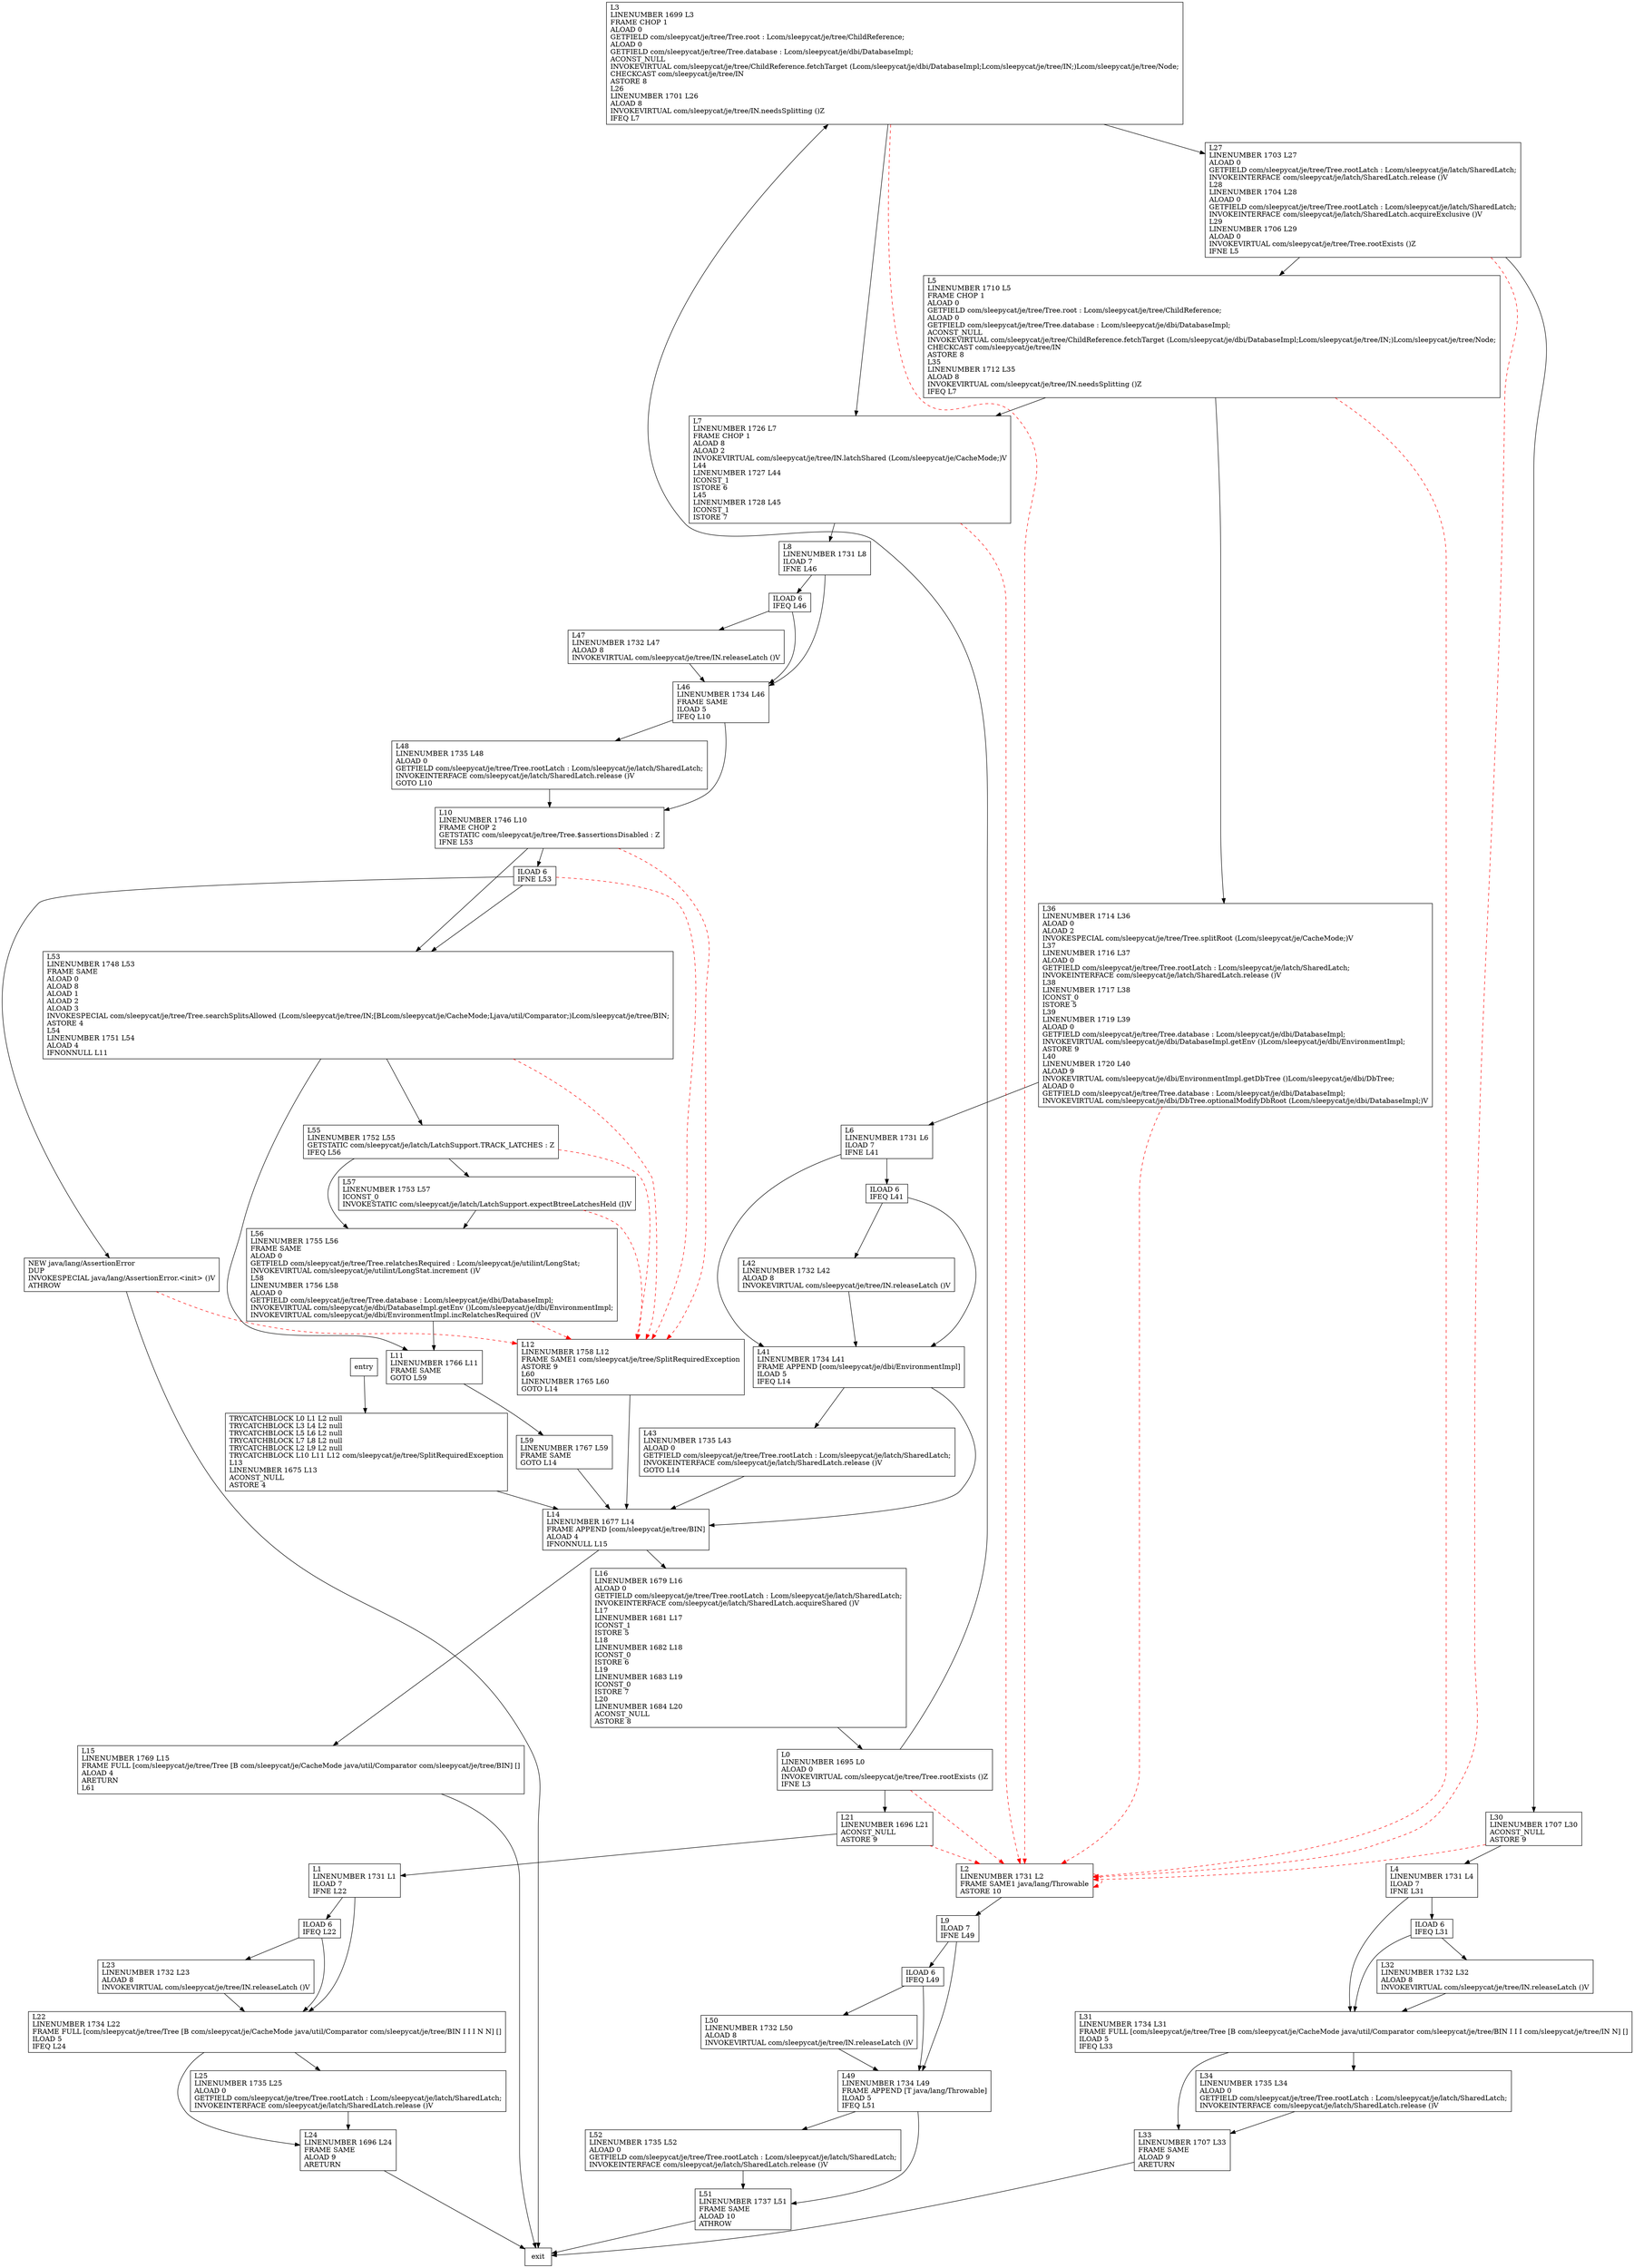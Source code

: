 digraph searchSplitsAllowed {
node [shape=record];
93876350 [label="ILOAD 6\lIFEQ L22\l"];
635514563 [label="L1\lLINENUMBER 1731 L1\lILOAD 7\lIFNE L22\l"];
1328164616 [label="L3\lLINENUMBER 1699 L3\lFRAME CHOP 1\lALOAD 0\lGETFIELD com/sleepycat/je/tree/Tree.root : Lcom/sleepycat/je/tree/ChildReference;\lALOAD 0\lGETFIELD com/sleepycat/je/tree/Tree.database : Lcom/sleepycat/je/dbi/DatabaseImpl;\lACONST_NULL\lINVOKEVIRTUAL com/sleepycat/je/tree/ChildReference.fetchTarget (Lcom/sleepycat/je/dbi/DatabaseImpl;Lcom/sleepycat/je/tree/IN;)Lcom/sleepycat/je/tree/Node;\lCHECKCAST com/sleepycat/je/tree/IN\lASTORE 8\lL26\lLINENUMBER 1701 L26\lALOAD 8\lINVOKEVIRTUAL com/sleepycat/je/tree/IN.needsSplitting ()Z\lIFEQ L7\l"];
930545152 [label="L22\lLINENUMBER 1734 L22\lFRAME FULL [com/sleepycat/je/tree/Tree [B com/sleepycat/je/CacheMode java/util/Comparator com/sleepycat/je/tree/BIN I I I N N] []\lILOAD 5\lIFEQ L24\l"];
101390745 [label="L46\lLINENUMBER 1734 L46\lFRAME SAME\lILOAD 5\lIFEQ L10\l"];
1242622684 [label="L33\lLINENUMBER 1707 L33\lFRAME SAME\lALOAD 9\lARETURN\l"];
1593183529 [label="L31\lLINENUMBER 1734 L31\lFRAME FULL [com/sleepycat/je/tree/Tree [B com/sleepycat/je/CacheMode java/util/Comparator com/sleepycat/je/tree/BIN I I I com/sleepycat/je/tree/IN N] []\lILOAD 5\lIFEQ L33\l"];
912157533 [label="L10\lLINENUMBER 1746 L10\lFRAME CHOP 2\lGETSTATIC com/sleepycat/je/tree/Tree.$assertionsDisabled : Z\lIFNE L53\l"];
1478398148 [label="L8\lLINENUMBER 1731 L8\lILOAD 7\lIFNE L46\l"];
2146771099 [label="L2\lLINENUMBER 1731 L2\lFRAME SAME1 java/lang/Throwable\lASTORE 10\l"];
514759853 [label="ILOAD 6\lIFNE L53\l"];
1929919119 [label="L16\lLINENUMBER 1679 L16\lALOAD 0\lGETFIELD com/sleepycat/je/tree/Tree.rootLatch : Lcom/sleepycat/je/latch/SharedLatch;\lINVOKEINTERFACE com/sleepycat/je/latch/SharedLatch.acquireShared ()V\lL17\lLINENUMBER 1681 L17\lICONST_1\lISTORE 5\lL18\lLINENUMBER 1682 L18\lICONST_0\lISTORE 6\lL19\lLINENUMBER 1683 L19\lICONST_0\lISTORE 7\lL20\lLINENUMBER 1684 L20\lACONST_NULL\lASTORE 8\l"];
656286459 [label="L25\lLINENUMBER 1735 L25\lALOAD 0\lGETFIELD com/sleepycat/je/tree/Tree.rootLatch : Lcom/sleepycat/je/latch/SharedLatch;\lINVOKEINTERFACE com/sleepycat/je/latch/SharedLatch.release ()V\l"];
1671491277 [label="L36\lLINENUMBER 1714 L36\lALOAD 0\lALOAD 2\lINVOKESPECIAL com/sleepycat/je/tree/Tree.splitRoot (Lcom/sleepycat/je/CacheMode;)V\lL37\lLINENUMBER 1716 L37\lALOAD 0\lGETFIELD com/sleepycat/je/tree/Tree.rootLatch : Lcom/sleepycat/je/latch/SharedLatch;\lINVOKEINTERFACE com/sleepycat/je/latch/SharedLatch.release ()V\lL38\lLINENUMBER 1717 L38\lICONST_0\lISTORE 5\lL39\lLINENUMBER 1719 L39\lALOAD 0\lGETFIELD com/sleepycat/je/tree/Tree.database : Lcom/sleepycat/je/dbi/DatabaseImpl;\lINVOKEVIRTUAL com/sleepycat/je/dbi/DatabaseImpl.getEnv ()Lcom/sleepycat/je/dbi/EnvironmentImpl;\lASTORE 9\lL40\lLINENUMBER 1720 L40\lALOAD 9\lINVOKEVIRTUAL com/sleepycat/je/dbi/EnvironmentImpl.getDbTree ()Lcom/sleepycat/je/dbi/DbTree;\lALOAD 0\lGETFIELD com/sleepycat/je/tree/Tree.database : Lcom/sleepycat/je/dbi/DatabaseImpl;\lINVOKEVIRTUAL com/sleepycat/je/dbi/DbTree.optionalModifyDbRoot (Lcom/sleepycat/je/dbi/DatabaseImpl;)V\l"];
2130051523 [label="L21\lLINENUMBER 1696 L21\lACONST_NULL\lASTORE 9\l"];
1232061717 [label="NEW java/lang/AssertionError\lDUP\lINVOKESPECIAL java/lang/AssertionError.\<init\> ()V\lATHROW\l"];
678742079 [label="L12\lLINENUMBER 1758 L12\lFRAME SAME1 com/sleepycat/je/tree/SplitRequiredException\lASTORE 9\lL60\lLINENUMBER 1765 L60\lGOTO L14\l"];
1631823149 [label="L24\lLINENUMBER 1696 L24\lFRAME SAME\lALOAD 9\lARETURN\l"];
664293094 [label="L27\lLINENUMBER 1703 L27\lALOAD 0\lGETFIELD com/sleepycat/je/tree/Tree.rootLatch : Lcom/sleepycat/je/latch/SharedLatch;\lINVOKEINTERFACE com/sleepycat/je/latch/SharedLatch.release ()V\lL28\lLINENUMBER 1704 L28\lALOAD 0\lGETFIELD com/sleepycat/je/tree/Tree.rootLatch : Lcom/sleepycat/je/latch/SharedLatch;\lINVOKEINTERFACE com/sleepycat/je/latch/SharedLatch.acquireExclusive ()V\lL29\lLINENUMBER 1706 L29\lALOAD 0\lINVOKEVIRTUAL com/sleepycat/je/tree/Tree.rootExists ()Z\lIFNE L5\l"];
300178338 [label="L43\lLINENUMBER 1735 L43\lALOAD 0\lGETFIELD com/sleepycat/je/tree/Tree.rootLatch : Lcom/sleepycat/je/latch/SharedLatch;\lINVOKEINTERFACE com/sleepycat/je/latch/SharedLatch.release ()V\lGOTO L14\l"];
1861714847 [label="L4\lLINENUMBER 1731 L4\lILOAD 7\lIFNE L31\l"];
739298880 [label="L56\lLINENUMBER 1755 L56\lFRAME SAME\lALOAD 0\lGETFIELD com/sleepycat/je/tree/Tree.relatchesRequired : Lcom/sleepycat/je/utilint/LongStat;\lINVOKEVIRTUAL com/sleepycat/je/utilint/LongStat.increment ()V\lL58\lLINENUMBER 1756 L58\lALOAD 0\lGETFIELD com/sleepycat/je/tree/Tree.database : Lcom/sleepycat/je/dbi/DatabaseImpl;\lINVOKEVIRTUAL com/sleepycat/je/dbi/DatabaseImpl.getEnv ()Lcom/sleepycat/je/dbi/EnvironmentImpl;\lINVOKEVIRTUAL com/sleepycat/je/dbi/EnvironmentImpl.incRelatchesRequired ()V\l"];
618736114 [label="L34\lLINENUMBER 1735 L34\lALOAD 0\lGETFIELD com/sleepycat/je/tree/Tree.rootLatch : Lcom/sleepycat/je/latch/SharedLatch;\lINVOKEINTERFACE com/sleepycat/je/latch/SharedLatch.release ()V\l"];
170332516 [label="L7\lLINENUMBER 1726 L7\lFRAME CHOP 1\lALOAD 8\lALOAD 2\lINVOKEVIRTUAL com/sleepycat/je/tree/IN.latchShared (Lcom/sleepycat/je/CacheMode;)V\lL44\lLINENUMBER 1727 L44\lICONST_1\lISTORE 6\lL45\lLINENUMBER 1728 L45\lICONST_1\lISTORE 7\l"];
714625054 [label="L51\lLINENUMBER 1737 L51\lFRAME SAME\lALOAD 10\lATHROW\l"];
1891111577 [label="L48\lLINENUMBER 1735 L48\lALOAD 0\lGETFIELD com/sleepycat/je/tree/Tree.rootLatch : Lcom/sleepycat/je/latch/SharedLatch;\lINVOKEINTERFACE com/sleepycat/je/latch/SharedLatch.release ()V\lGOTO L10\l"];
467722682 [label="L59\lLINENUMBER 1767 L59\lFRAME SAME\lGOTO L14\l"];
919186312 [label="L14\lLINENUMBER 1677 L14\lFRAME APPEND [com/sleepycat/je/tree/BIN]\lALOAD 4\lIFNONNULL L15\l"];
145352182 [label="ILOAD 6\lIFEQ L31\l"];
71364803 [label="L11\lLINENUMBER 1766 L11\lFRAME SAME\lGOTO L59\l"];
1986401102 [label="ILOAD 6\lIFEQ L46\l"];
145052962 [label="L52\lLINENUMBER 1735 L52\lALOAD 0\lGETFIELD com/sleepycat/je/tree/Tree.rootLatch : Lcom/sleepycat/je/latch/SharedLatch;\lINVOKEINTERFACE com/sleepycat/je/latch/SharedLatch.release ()V\l"];
358504319 [label="ILOAD 6\lIFEQ L41\l"];
2064426492 [label="L9\lILOAD 7\lIFNE L49\l"];
1135769606 [label="L47\lLINENUMBER 1732 L47\lALOAD 8\lINVOKEVIRTUAL com/sleepycat/je/tree/IN.releaseLatch ()V\l"];
1807843594 [label="L53\lLINENUMBER 1748 L53\lFRAME SAME\lALOAD 0\lALOAD 8\lALOAD 1\lALOAD 2\lALOAD 3\lINVOKESPECIAL com/sleepycat/je/tree/Tree.searchSplitsAllowed (Lcom/sleepycat/je/tree/IN;[BLcom/sleepycat/je/CacheMode;Ljava/util/Comparator;)Lcom/sleepycat/je/tree/BIN;\lASTORE 4\lL54\lLINENUMBER 1751 L54\lALOAD 4\lIFNONNULL L11\l"];
1968571715 [label="L42\lLINENUMBER 1732 L42\lALOAD 8\lINVOKEVIRTUAL com/sleepycat/je/tree/IN.releaseLatch ()V\l"];
1755026219 [label="L49\lLINENUMBER 1734 L49\lFRAME APPEND [T java/lang/Throwable]\lILOAD 5\lIFEQ L51\l"];
167051563 [label="L0\lLINENUMBER 1695 L0\lALOAD 0\lINVOKEVIRTUAL com/sleepycat/je/tree/Tree.rootExists ()Z\lIFNE L3\l"];
564094086 [label="L55\lLINENUMBER 1752 L55\lGETSTATIC com/sleepycat/je/latch/LatchSupport.TRACK_LATCHES : Z\lIFEQ L56\l"];
1481967874 [label="L41\lLINENUMBER 1734 L41\lFRAME APPEND [com/sleepycat/je/dbi/EnvironmentImpl]\lILOAD 5\lIFEQ L14\l"];
253226770 [label="TRYCATCHBLOCK L0 L1 L2 null\lTRYCATCHBLOCK L3 L4 L2 null\lTRYCATCHBLOCK L5 L6 L2 null\lTRYCATCHBLOCK L7 L8 L2 null\lTRYCATCHBLOCK L2 L9 L2 null\lTRYCATCHBLOCK L10 L11 L12 com/sleepycat/je/tree/SplitRequiredException\lL13\lLINENUMBER 1675 L13\lACONST_NULL\lASTORE 4\l"];
1884101317 [label="L15\lLINENUMBER 1769 L15\lFRAME FULL [com/sleepycat/je/tree/Tree [B com/sleepycat/je/CacheMode java/util/Comparator com/sleepycat/je/tree/BIN] []\lALOAD 4\lARETURN\lL61\l"];
576761477 [label="L30\lLINENUMBER 1707 L30\lACONST_NULL\lASTORE 9\l"];
906138531 [label="ILOAD 6\lIFEQ L49\l"];
1270800364 [label="L57\lLINENUMBER 1753 L57\lICONST_0\lINVOKESTATIC com/sleepycat/je/latch/LatchSupport.expectBtreeLatchesHeld (I)V\l"];
342572686 [label="L6\lLINENUMBER 1731 L6\lILOAD 7\lIFNE L41\l"];
1120677812 [label="L5\lLINENUMBER 1710 L5\lFRAME CHOP 1\lALOAD 0\lGETFIELD com/sleepycat/je/tree/Tree.root : Lcom/sleepycat/je/tree/ChildReference;\lALOAD 0\lGETFIELD com/sleepycat/je/tree/Tree.database : Lcom/sleepycat/je/dbi/DatabaseImpl;\lACONST_NULL\lINVOKEVIRTUAL com/sleepycat/je/tree/ChildReference.fetchTarget (Lcom/sleepycat/je/dbi/DatabaseImpl;Lcom/sleepycat/je/tree/IN;)Lcom/sleepycat/je/tree/Node;\lCHECKCAST com/sleepycat/je/tree/IN\lASTORE 8\lL35\lLINENUMBER 1712 L35\lALOAD 8\lINVOKEVIRTUAL com/sleepycat/je/tree/IN.needsSplitting ()Z\lIFEQ L7\l"];
796213529 [label="L23\lLINENUMBER 1732 L23\lALOAD 8\lINVOKEVIRTUAL com/sleepycat/je/tree/IN.releaseLatch ()V\l"];
951694454 [label="L50\lLINENUMBER 1732 L50\lALOAD 8\lINVOKEVIRTUAL com/sleepycat/je/tree/IN.releaseLatch ()V\l"];
1831036283 [label="L32\lLINENUMBER 1732 L32\lALOAD 8\lINVOKEVIRTUAL com/sleepycat/je/tree/IN.releaseLatch ()V\l"];
entry;
exit;
93876350 -> 930545152
93876350 -> 796213529
635514563 -> 93876350
635514563 -> 930545152
1328164616 -> 170332516
1328164616 -> 664293094
1328164616 -> 2146771099 [style=dashed, color=red]
930545152 -> 656286459
930545152 -> 1631823149
101390745 -> 1891111577
101390745 -> 912157533
1242622684 -> exit
1593183529 -> 1242622684
1593183529 -> 618736114
912157533 -> 514759853
912157533 -> 1807843594
912157533 -> 678742079 [style=dashed, color=red]
1478398148 -> 1986401102
1478398148 -> 101390745
2146771099 -> 2064426492
2146771099 -> 2146771099 [style=dashed, color=red]
514759853 -> 1232061717
514759853 -> 1807843594
514759853 -> 678742079 [style=dashed, color=red]
1929919119 -> 167051563
656286459 -> 1631823149
1671491277 -> 342572686
1671491277 -> 2146771099 [style=dashed, color=red]
2130051523 -> 635514563
2130051523 -> 2146771099 [style=dashed, color=red]
1232061717 -> exit
1232061717 -> 678742079 [style=dashed, color=red]
678742079 -> 919186312
entry -> 253226770
1631823149 -> exit
664293094 -> 576761477
664293094 -> 1120677812
664293094 -> 2146771099 [style=dashed, color=red]
300178338 -> 919186312
1861714847 -> 145352182
1861714847 -> 1593183529
739298880 -> 71364803
739298880 -> 678742079 [style=dashed, color=red]
618736114 -> 1242622684
170332516 -> 1478398148
170332516 -> 2146771099 [style=dashed, color=red]
714625054 -> exit
1891111577 -> 912157533
467722682 -> 919186312
919186312 -> 1929919119
919186312 -> 1884101317
145352182 -> 1831036283
145352182 -> 1593183529
71364803 -> 467722682
1986401102 -> 101390745
1986401102 -> 1135769606
145052962 -> 714625054
358504319 -> 1968571715
358504319 -> 1481967874
2064426492 -> 906138531
2064426492 -> 1755026219
1135769606 -> 101390745
1807843594 -> 564094086
1807843594 -> 71364803
1807843594 -> 678742079 [style=dashed, color=red]
1968571715 -> 1481967874
1755026219 -> 714625054
1755026219 -> 145052962
167051563 -> 1328164616
167051563 -> 2130051523
167051563 -> 2146771099 [style=dashed, color=red]
564094086 -> 1270800364
564094086 -> 739298880
564094086 -> 678742079 [style=dashed, color=red]
1481967874 -> 919186312
1481967874 -> 300178338
253226770 -> 919186312
1884101317 -> exit
576761477 -> 2146771099 [style=dashed, color=red]
576761477 -> 1861714847
906138531 -> 1755026219
906138531 -> 951694454
1270800364 -> 739298880
1270800364 -> 678742079 [style=dashed, color=red]
342572686 -> 358504319
342572686 -> 1481967874
1120677812 -> 170332516
1120677812 -> 1671491277
1120677812 -> 2146771099 [style=dashed, color=red]
796213529 -> 930545152
951694454 -> 1755026219
1831036283 -> 1593183529
}

